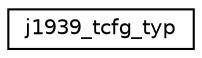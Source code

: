 digraph "Graphical Class Hierarchy"
{
  edge [fontname="Helvetica",fontsize="10",labelfontname="Helvetica",labelfontsize="10"];
  node [fontname="Helvetica",fontsize="10",shape=record];
  rankdir="LR";
  Node0 [label="j1939_tcfg_typ",height=0.2,width=0.4,color="black", fillcolor="white", style="filled",URL="$structj1939__tcfg__typ.html"];
}
